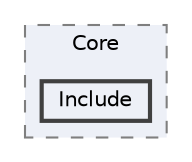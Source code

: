 digraph "Arduino/GetStartedWithMachineLearningOnArduino/tflite-micro-arduino-examples-main/src/third_party/cmsis/CMSIS/Core/Include"
{
 // LATEX_PDF_SIZE
  bgcolor="transparent";
  edge [fontname=Helvetica,fontsize=10,labelfontname=Helvetica,labelfontsize=10];
  node [fontname=Helvetica,fontsize=10,shape=box,height=0.2,width=0.4];
  compound=true
  subgraph clusterdir_77cece6a8d61629b039576cf9c4a8fde {
    graph [ bgcolor="#edf0f7", pencolor="grey50", label="Core", fontname=Helvetica,fontsize=10 style="filled,dashed", URL="dir_77cece6a8d61629b039576cf9c4a8fde.html",tooltip=""]
  dir_e3d4a2b72eb0b12ebd835d5231fb4c39 [label="Include", fillcolor="#edf0f7", color="grey25", style="filled,bold", URL="dir_e3d4a2b72eb0b12ebd835d5231fb4c39.html",tooltip=""];
  }
}
